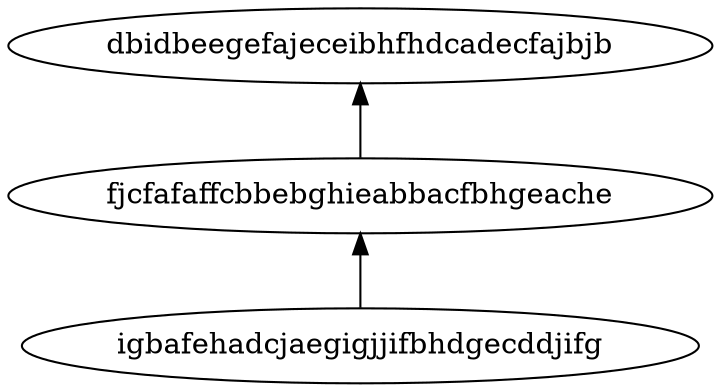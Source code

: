 digraph G { 
rankdir=BT; 
igbafehadcjaegigjjifbhdgecddjifg -> fjcfafaffcbbebghieabbacfbhgeache;
fjcfafaffcbbebghieabbacfbhgeache -> dbidbeegefajeceibhfhdcadecfajbjb;
}